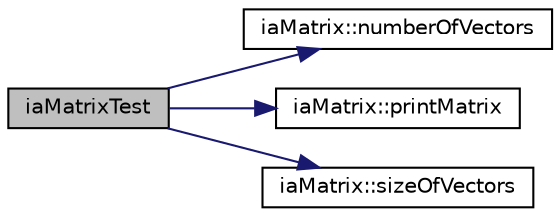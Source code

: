 digraph "iaMatrixTest"
{
 // LATEX_PDF_SIZE
  edge [fontname="Helvetica",fontsize="10",labelfontname="Helvetica",labelfontsize="10"];
  node [fontname="Helvetica",fontsize="10",shape=record];
  rankdir="LR";
  Node1 [label="iaMatrixTest",height=0.2,width=0.4,color="black", fillcolor="grey75", style="filled", fontcolor="black",tooltip=" "];
  Node1 -> Node2 [color="midnightblue",fontsize="10",style="solid"];
  Node2 [label="iaMatrix::numberOfVectors",height=0.2,width=0.4,color="black", fillcolor="white", style="filled",URL="$classia_matrix.html#a660da4bfc4021cc0770fcc11da9d972e",tooltip=" "];
  Node1 -> Node3 [color="midnightblue",fontsize="10",style="solid"];
  Node3 [label="iaMatrix::printMatrix",height=0.2,width=0.4,color="black", fillcolor="white", style="filled",URL="$classia_matrix.html#a81caacb64f7ceeda369f5e6da522facc",tooltip=" "];
  Node1 -> Node4 [color="midnightblue",fontsize="10",style="solid"];
  Node4 [label="iaMatrix::sizeOfVectors",height=0.2,width=0.4,color="black", fillcolor="white", style="filled",URL="$classia_matrix.html#a1ce3049b06370bd3fc1dcc0d512d592f",tooltip=" "];
}

